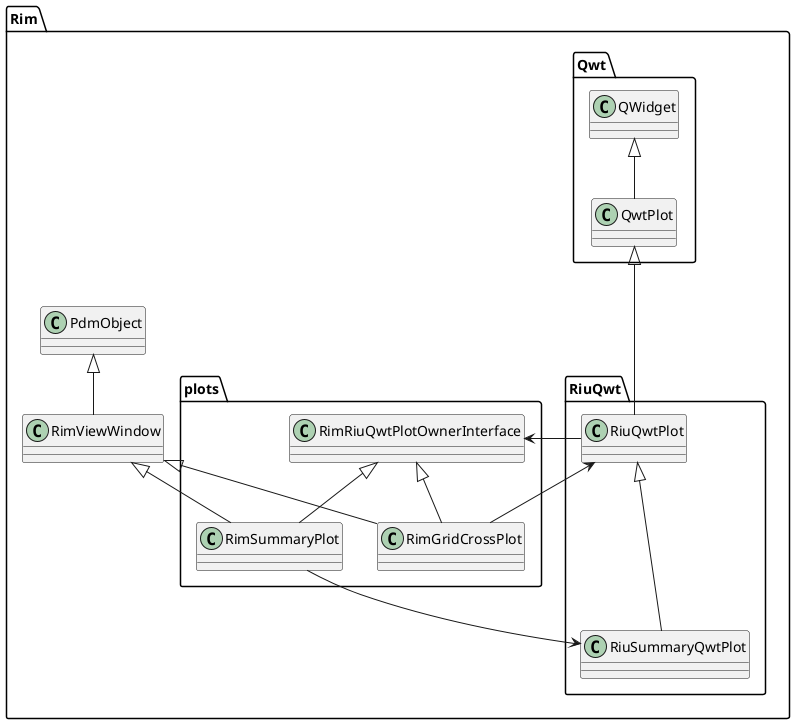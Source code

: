 @startuml
package Rim {

PdmObject <|-- RimViewWindow
package plots {
RimViewWindow <|-- RimGridCrossPlot
RimViewWindow <|-- RimSummaryPlot
RimRiuQwtPlotOwnerInterface <|-- RimGridCrossPlot
RimRiuQwtPlotOwnerInterface <|-- RimSummaryPlot
}

package Qwt {
QWidget <|-- QwtPlot
}

package RiuQwt
{
QwtPlot <|--- RiuQwtPlot
RiuQwtPlot <|--- RiuSummaryQwtPlot
RiuQwtPlot -r-> RimRiuQwtPlotOwnerInterface
}

RimSummaryPlot -r-> RiuSummaryQwtPlot
RimGridCrossPlot -r-> RiuQwtPlot
@enduml
